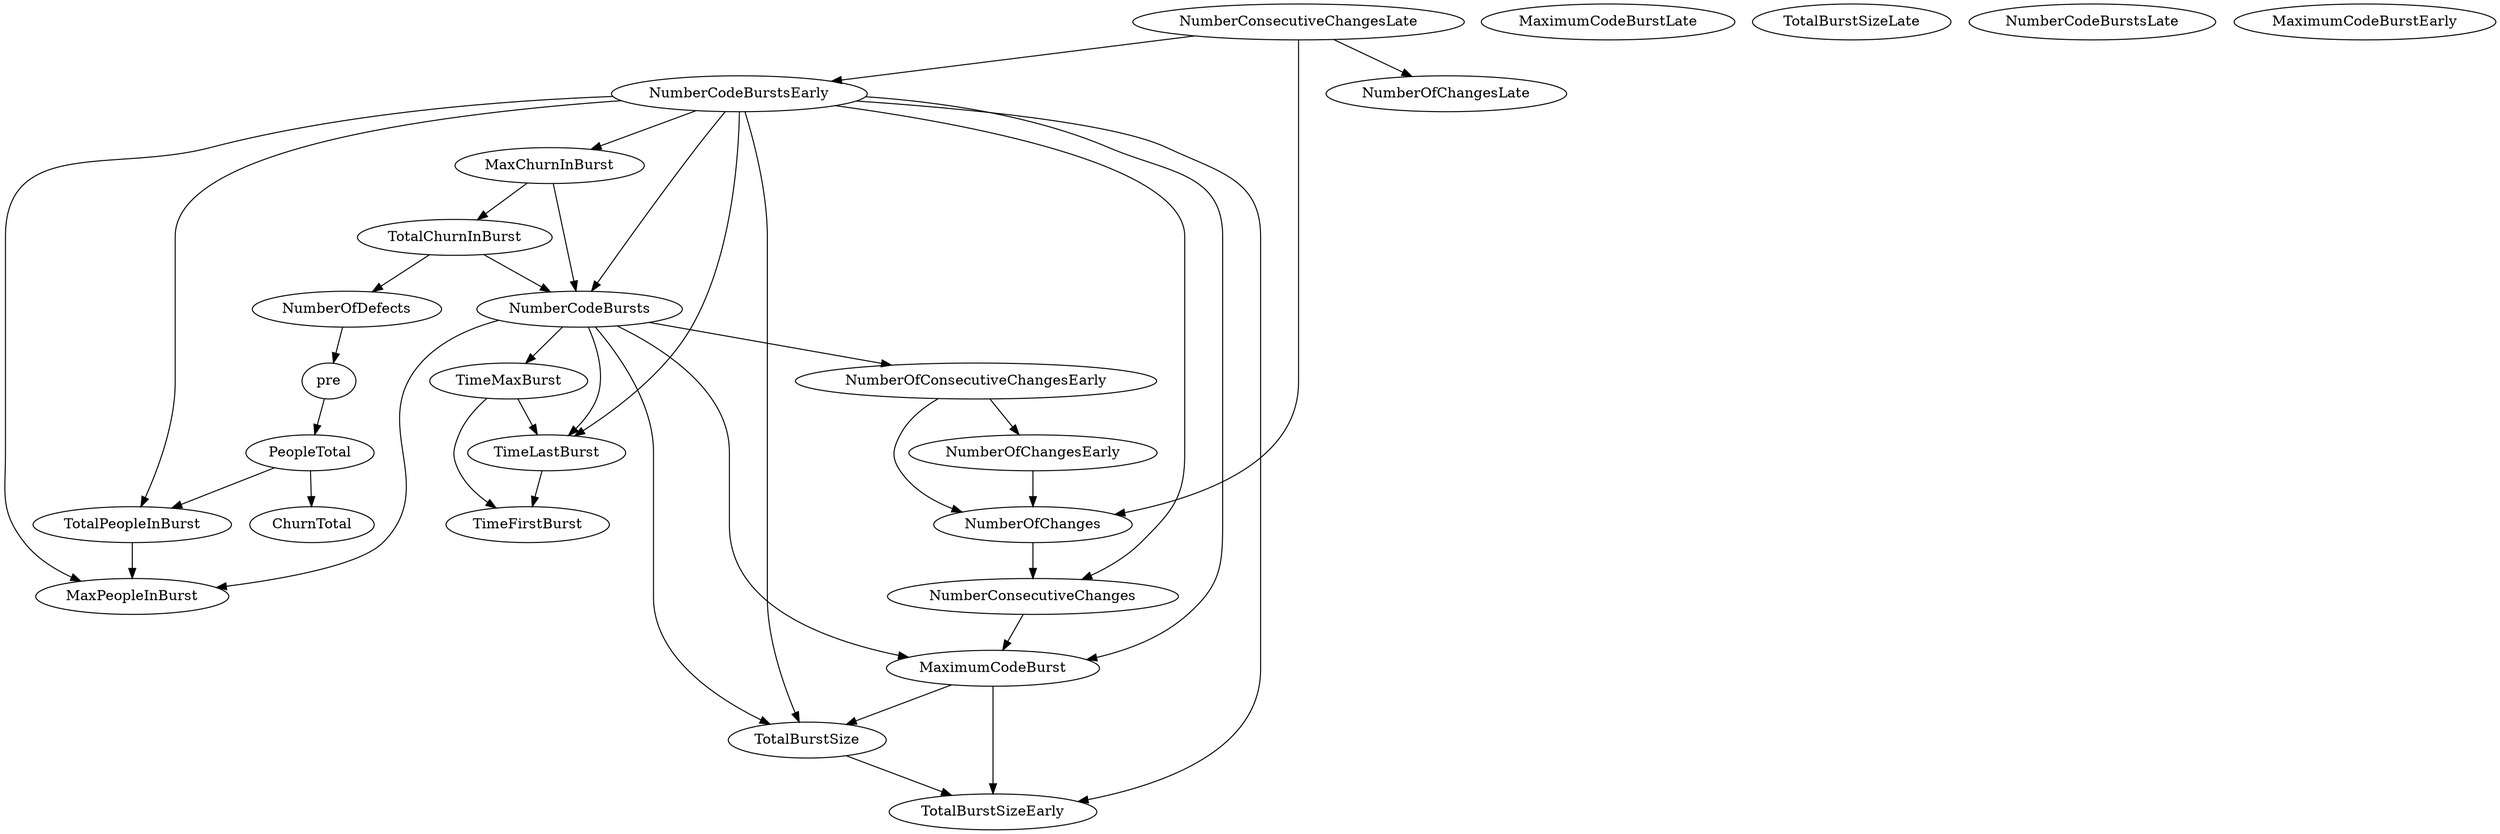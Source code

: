 digraph {
   TotalPeopleInBurst;
   MaximumCodeBurstLate;
   NumberOfChanges;
   MaxPeopleInBurst;
   TotalBurstSizeLate;
   NumberCodeBurstsLate;
   NumberOfChangesLate;
   NumberOfChangesEarly;
   MaxChurnInBurst;
   MaximumCodeBurstEarly;
   NumberCodeBurstsEarly;
   TimeFirstBurst;
   TotalChurnInBurst;
   ChurnTotal;
   MaximumCodeBurst;
   NumberOfConsecutiveChangesEarly;
   NumberConsecutiveChangesLate;
   TotalBurstSizeEarly;
   TotalBurstSize;
   TimeMaxBurst;
   NumberConsecutiveChanges;
   TimeLastBurst;
   NumberCodeBursts;
   PeopleTotal;
   pre;
   NumberOfDefects;
   TotalPeopleInBurst -> MaxPeopleInBurst;
   NumberOfChanges -> NumberConsecutiveChanges;
   NumberOfChangesEarly -> NumberOfChanges;
   MaxChurnInBurst -> TotalChurnInBurst;
   MaxChurnInBurst -> NumberCodeBursts;
   NumberCodeBurstsEarly -> TotalPeopleInBurst;
   NumberCodeBurstsEarly -> MaxPeopleInBurst;
   NumberCodeBurstsEarly -> MaxChurnInBurst;
   NumberCodeBurstsEarly -> MaximumCodeBurst;
   NumberCodeBurstsEarly -> TotalBurstSizeEarly;
   NumberCodeBurstsEarly -> TotalBurstSize;
   NumberCodeBurstsEarly -> NumberConsecutiveChanges;
   NumberCodeBurstsEarly -> TimeLastBurst;
   NumberCodeBurstsEarly -> NumberCodeBursts;
   TotalChurnInBurst -> NumberCodeBursts;
   TotalChurnInBurst -> NumberOfDefects;
   MaximumCodeBurst -> TotalBurstSizeEarly;
   MaximumCodeBurst -> TotalBurstSize;
   NumberOfConsecutiveChangesEarly -> NumberOfChanges;
   NumberOfConsecutiveChangesEarly -> NumberOfChangesEarly;
   NumberConsecutiveChangesLate -> NumberOfChanges;
   NumberConsecutiveChangesLate -> NumberOfChangesLate;
   NumberConsecutiveChangesLate -> NumberCodeBurstsEarly;
   TotalBurstSize -> TotalBurstSizeEarly;
   TimeMaxBurst -> TimeFirstBurst;
   TimeMaxBurst -> TimeLastBurst;
   NumberConsecutiveChanges -> MaximumCodeBurst;
   TimeLastBurst -> TimeFirstBurst;
   NumberCodeBursts -> MaxPeopleInBurst;
   NumberCodeBursts -> MaximumCodeBurst;
   NumberCodeBursts -> NumberOfConsecutiveChangesEarly;
   NumberCodeBursts -> TotalBurstSize;
   NumberCodeBursts -> TimeMaxBurst;
   NumberCodeBursts -> TimeLastBurst;
   PeopleTotal -> TotalPeopleInBurst;
   PeopleTotal -> ChurnTotal;
   pre -> PeopleTotal;
   NumberOfDefects -> pre;
}
